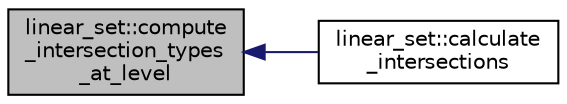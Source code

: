 digraph "linear_set::compute_intersection_types_at_level"
{
  edge [fontname="Helvetica",fontsize="10",labelfontname="Helvetica",labelfontsize="10"];
  node [fontname="Helvetica",fontsize="10",shape=record];
  rankdir="LR";
  Node916 [label="linear_set::compute\l_intersection_types\l_at_level",height=0.2,width=0.4,color="black", fillcolor="grey75", style="filled", fontcolor="black"];
  Node916 -> Node917 [dir="back",color="midnightblue",fontsize="10",style="solid",fontname="Helvetica"];
  Node917 [label="linear_set::calculate\l_intersections",height=0.2,width=0.4,color="black", fillcolor="white", style="filled",URL="$dd/d86/classlinear__set.html#a6afc3349a7aa487d8f716ee7e7ad4b23"];
}

